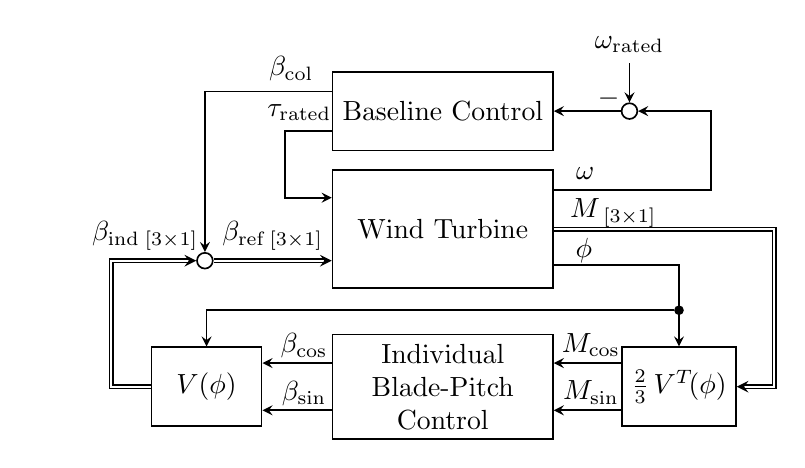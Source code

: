 \usetikzlibrary{positioning,plotmarks, matrix, arrows, calc, shapes}
\tikzstyle{blockdiag}	= [node distance=5mm, >=stealth', semithick]
% Style for a block
\tikzstyle{block}	 	  = [draw, rectangle, minimum width=1cm, minimum height=1cm]
\tikzstyle{sum} = [draw,circle,inner sep=0mm,minimum size=2mm] 
\tikzstyle{line} = [thick]
\tikzstyle{branch} = [circle,inner sep=0pt,minimum size=1mm,fill=black,draw=black]  




\begin{tikzpicture}[blockdiag, node distance=1cm,auto,>=stealth]

\node[draw, rectangle, minimum width = 2.8cm, minimum height = 1.5cm] (AC) at (0,0) {Wind Turbine};

\node[draw, rectangle, minimum width = 1.4cm, minimum height = 1cm] (MBC) at (3,-2) {$\frac{2}{3}\,V^T\!(\phi)$}; %{inv(MBC)};
\node[draw, rectangle, minimum width = 2.8cm, minimum height = 1cm, text width=2.4cm, align=center] (C) at (0,-2) {Individual Blade-Pitch \\  Control};
\node[draw, rectangle, minimum width = 1.4cm, minimum height = 1cm] (MBCI) at (-3,-2)  {$V(\phi)$}; %{inv(MBC)};
\node[draw, rectangle, minimum width = 2.8cm, minimum height = 1cm] (PI) at (0,1.5) {Baseline Control};
\node[sum, right=of PI, xshift=-0.15cm](sum1) {} ;
\node[sum, left=of AC, yshift=-0.4cm,  xshift=-0.5cm](sum3) {};


\draw[->]  (AC.east) ++(0cm,0.5cm)  -- ++(2cm,0cm)  node[pos=0.2,above] {$\omega$} |- (sum1) ;
\draw[->]  (sum1.west) -- (PI.east) ;
\draw[->]  (sum1.north) ++(0cm,0.5cm)  -- (sum1.north)  node[pos=0,above] {$\omega_{\text{rated}}$}  node[pos=0.9, left] {$-$}  ;
\draw[<-]  (AC.west) ++(0cm,0.4cm)  -- (-2cm,0.4cm) |- ($ (PI.west) -(0cm,0.25cm) $)   node[pos=0.65,above] {$\tau_{\text{rated}}$} ;
%\node[branch, above=of sum3, yshift=-0.2cm](branch2) {};



\draw[->,double] (sum3.east)  -- ($(AC.west)-(0cm,0.4cm)$) node[pos=0.5,above] {$\beta_{\text{ref}\;[3 \times 1]}$};


%\draw[->]  (PI.west) -- ++(-1.8cm,0cm)  node[pos=0.2,above] {$\beta_{c}$} --  (sum3.north) ;
\draw[->]  ($ (PI.west) +(0cm,0.25cm) $) -|  node[pos=0.16,above] {$\beta_\text{col}$}  (sum3.north) ;

\draw[->,double]  (AC.east) ++(0cm,0cm)  -- ++(2.8cm,0cm)  node[pos=0.27,yshift=-1mm] {$M_{\;[3 \times 1]}$} |- (MBC.east) ;
%\draw[->]  (AC.east) ++(0cm,-0.5cm)  -- ++(2cm,0cm)  node[pos=0.25,yshift=-1mm] {$\phi$}  -- (MBC.north) ;
%\draw[->]  (AC.east) ++(0cm,-0.5cm)  -|  (MBC.north)  node[pos=0.25,yshift=-1mm] {$\phi$}  ;

\draw[->]  ($(AC.north east)!.8!(AC.south east)$) -| node[pos=0.12,yshift=-1mm] {$\phi$}  (MBC.north) ;
\draw[->]  (MBC.west)  ++(0cm,0.3cm) --  node[pos=0.45, yshift=5mm] {$M_{\text{cos}}$}   ($(C.east) +(0cm,0.3cm)$) ;
\draw[->]  (MBC.west)  ++(0cm,-0.3cm) --  node[pos=0.45, yshift=5mm] {$M_{\text{sin}}$}   ($(C.east) -(0cm,0.3cm)$) ;

\draw[->]  (C.west)++(0cm,0.3cm)  --  node[pos=0.4, yshift=5mm] {$\beta_{\text{cos}}$} ($(MBCI.east)+(0cm,0.3cm) $);
\draw[->]  (C.west)++(0cm,-0.3cm)  -- node[pos=0.4, yshift=5mm] {$\beta_{\text{sin}}$}   ($(MBCI.east)+(0cm,-0.3cm) $);
\node[branch, above=of MBC, yshift=-0.6cm](branch1) {};
\draw[->] (branch1.west) -- ++(0cm,0cm) -| (MBCI);
\draw[->,double] (MBCI.west) -- ++(-0.5cm,0cm)  |- node[pos=0.7,above] {$\beta_{\text{ind} \;[3 \times 1]}$} (sum3.west);

\end{tikzpicture}